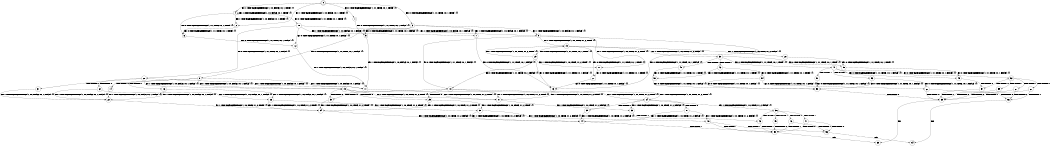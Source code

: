 digraph BCG {
size = "7, 10.5";
center = TRUE;
node [shape = circle];
0 [peripheries = 2];
0 -> 1 [label = "EX !0 !ATOMIC_EXCH_BRANCH (1, +1, TRUE, +0, 1, TRUE) !{}"];
0 -> 2 [label = "EX !1 !ATOMIC_EXCH_BRANCH (1, +0, FALSE, +0, 1, TRUE) !{}"];
0 -> 3 [label = "EX !0 !ATOMIC_EXCH_BRANCH (1, +1, TRUE, +0, 1, TRUE) !{}"];
0 -> 4 [label = "EX !1 !ATOMIC_EXCH_BRANCH (1, +0, FALSE, +0, 1, TRUE) !{}"];
1 -> 5 [label = "EX !0 !ATOMIC_EXCH_BRANCH (1, +1, TRUE, +0, 1, FALSE) !{}"];
2 -> 6 [label = "EX !0 !ATOMIC_EXCH_BRANCH (1, +1, TRUE, +0, 1, TRUE) !{}"];
3 -> 5 [label = "EX !0 !ATOMIC_EXCH_BRANCH (1, +1, TRUE, +0, 1, FALSE) !{}"];
3 -> 7 [label = "EX !1 !ATOMIC_EXCH_BRANCH (1, +0, FALSE, +0, 1, FALSE) !{}"];
3 -> 8 [label = "EX !0 !ATOMIC_EXCH_BRANCH (1, +1, TRUE, +0, 1, FALSE) !{}"];
3 -> 9 [label = "EX !1 !ATOMIC_EXCH_BRANCH (1, +0, FALSE, +0, 1, FALSE) !{}"];
4 -> 2 [label = "EX !1 !ATOMIC_EXCH_BRANCH (1, +0, FALSE, +0, 1, TRUE) !{}"];
4 -> 6 [label = "EX !0 !ATOMIC_EXCH_BRANCH (1, +1, TRUE, +0, 1, TRUE) !{}"];
4 -> 4 [label = "EX !1 !ATOMIC_EXCH_BRANCH (1, +0, FALSE, +0, 1, TRUE) !{}"];
4 -> 10 [label = "EX !0 !ATOMIC_EXCH_BRANCH (1, +1, TRUE, +0, 1, TRUE) !{}"];
5 -> 11 [label = "EX !1 !ATOMIC_EXCH_BRANCH (1, +0, FALSE, +0, 1, FALSE) !{}"];
6 -> 12 [label = "EX !0 !ATOMIC_EXCH_BRANCH (1, +1, TRUE, +0, 1, FALSE) !{}"];
7 -> 13 [label = "EX !0 !ATOMIC_EXCH_BRANCH (1, +1, TRUE, +0, 1, FALSE) !{}"];
8 -> 11 [label = "EX !1 !ATOMIC_EXCH_BRANCH (1, +0, FALSE, +0, 1, FALSE) !{}"];
8 -> 14 [label = "TERMINATE !0"];
8 -> 15 [label = "EX !1 !ATOMIC_EXCH_BRANCH (1, +0, FALSE, +0, 1, FALSE) !{}"];
8 -> 16 [label = "TERMINATE !0"];
9 -> 13 [label = "EX !0 !ATOMIC_EXCH_BRANCH (1, +1, TRUE, +0, 1, FALSE) !{}"];
9 -> 17 [label = "EX !1 !ATOMIC_EXCH_BRANCH (1, +0, TRUE, +1, 2, TRUE) !{}"];
9 -> 18 [label = "EX !0 !ATOMIC_EXCH_BRANCH (1, +1, TRUE, +0, 1, FALSE) !{}"];
9 -> 19 [label = "EX !1 !ATOMIC_EXCH_BRANCH (1, +0, TRUE, +1, 2, TRUE) !{}"];
10 -> 12 [label = "EX !0 !ATOMIC_EXCH_BRANCH (1, +1, TRUE, +0, 1, FALSE) !{}"];
10 -> 7 [label = "EX !1 !ATOMIC_EXCH_BRANCH (1, +0, FALSE, +0, 1, FALSE) !{}"];
10 -> 20 [label = "EX !0 !ATOMIC_EXCH_BRANCH (1, +1, TRUE, +0, 1, FALSE) !{}"];
10 -> 9 [label = "EX !1 !ATOMIC_EXCH_BRANCH (1, +0, FALSE, +0, 1, FALSE) !{}"];
11 -> 21 [label = "EX !1 !ATOMIC_EXCH_BRANCH (1, +0, TRUE, +1, 2, TRUE) !{}"];
12 -> 11 [label = "EX !1 !ATOMIC_EXCH_BRANCH (1, +0, FALSE, +0, 1, FALSE) !{}"];
13 -> 21 [label = "EX !1 !ATOMIC_EXCH_BRANCH (1, +0, TRUE, +1, 2, TRUE) !{}"];
14 -> 22 [label = "EX !1 !ATOMIC_EXCH_BRANCH (1, +0, FALSE, +0, 1, FALSE) !{}"];
15 -> 21 [label = "EX !1 !ATOMIC_EXCH_BRANCH (1, +0, TRUE, +1, 2, TRUE) !{}"];
15 -> 23 [label = "TERMINATE !0"];
15 -> 24 [label = "EX !1 !ATOMIC_EXCH_BRANCH (1, +0, TRUE, +1, 2, TRUE) !{}"];
15 -> 25 [label = "TERMINATE !0"];
16 -> 22 [label = "EX !1 !ATOMIC_EXCH_BRANCH (1, +0, FALSE, +0, 1, FALSE) !{}"];
16 -> 26 [label = "EX !1 !ATOMIC_EXCH_BRANCH (1, +0, FALSE, +0, 1, FALSE) !{}"];
17 -> 27 [label = "EX !0 !ATOMIC_EXCH_BRANCH (1, +1, TRUE, +0, 1, TRUE) !{}"];
18 -> 21 [label = "EX !1 !ATOMIC_EXCH_BRANCH (1, +0, TRUE, +1, 2, TRUE) !{}"];
18 -> 23 [label = "TERMINATE !0"];
18 -> 24 [label = "EX !1 !ATOMIC_EXCH_BRANCH (1, +0, TRUE, +1, 2, TRUE) !{}"];
18 -> 25 [label = "TERMINATE !0"];
19 -> 27 [label = "EX !0 !ATOMIC_EXCH_BRANCH (1, +1, TRUE, +0, 1, TRUE) !{}"];
19 -> 28 [label = "EX !1 !ATOMIC_EXCH_BRANCH (1, +0, TRUE, +1, 2, FALSE) !{}"];
19 -> 29 [label = "EX !0 !ATOMIC_EXCH_BRANCH (1, +1, TRUE, +0, 1, TRUE) !{}"];
19 -> 30 [label = "EX !1 !ATOMIC_EXCH_BRANCH (1, +0, TRUE, +1, 2, FALSE) !{}"];
20 -> 11 [label = "EX !1 !ATOMIC_EXCH_BRANCH (1, +0, FALSE, +0, 1, FALSE) !{}"];
20 -> 31 [label = "TERMINATE !0"];
20 -> 15 [label = "EX !1 !ATOMIC_EXCH_BRANCH (1, +0, FALSE, +0, 1, FALSE) !{}"];
20 -> 32 [label = "TERMINATE !0"];
21 -> 33 [label = "EX !1 !ATOMIC_EXCH_BRANCH (1, +0, TRUE, +1, 2, FALSE) !{}"];
22 -> 34 [label = "EX !1 !ATOMIC_EXCH_BRANCH (1, +0, TRUE, +1, 2, TRUE) !{}"];
23 -> 34 [label = "EX !1 !ATOMIC_EXCH_BRANCH (1, +0, TRUE, +1, 2, TRUE) !{}"];
24 -> 33 [label = "EX !1 !ATOMIC_EXCH_BRANCH (1, +0, TRUE, +1, 2, FALSE) !{}"];
24 -> 35 [label = "TERMINATE !0"];
24 -> 36 [label = "EX !1 !ATOMIC_EXCH_BRANCH (1, +0, TRUE, +1, 2, FALSE) !{}"];
24 -> 37 [label = "TERMINATE !0"];
25 -> 34 [label = "EX !1 !ATOMIC_EXCH_BRANCH (1, +0, TRUE, +1, 2, TRUE) !{}"];
25 -> 38 [label = "EX !1 !ATOMIC_EXCH_BRANCH (1, +0, TRUE, +1, 2, TRUE) !{}"];
26 -> 34 [label = "EX !1 !ATOMIC_EXCH_BRANCH (1, +0, TRUE, +1, 2, TRUE) !{}"];
26 -> 38 [label = "EX !1 !ATOMIC_EXCH_BRANCH (1, +0, TRUE, +1, 2, TRUE) !{}"];
27 -> 13 [label = "EX !0 !ATOMIC_EXCH_BRANCH (1, +1, TRUE, +0, 1, FALSE) !{}"];
28 -> 39 [label = "EX !0 !ATOMIC_EXCH_BRANCH (1, +1, TRUE, +0, 1, TRUE) !{}"];
29 -> 13 [label = "EX !0 !ATOMIC_EXCH_BRANCH (1, +1, TRUE, +0, 1, FALSE) !{}"];
29 -> 17 [label = "EX !1 !ATOMIC_EXCH_BRANCH (1, +0, TRUE, +1, 2, TRUE) !{}"];
29 -> 18 [label = "EX !0 !ATOMIC_EXCH_BRANCH (1, +1, TRUE, +0, 1, FALSE) !{}"];
29 -> 19 [label = "EX !1 !ATOMIC_EXCH_BRANCH (1, +0, TRUE, +1, 2, TRUE) !{}"];
30 -> 39 [label = "EX !0 !ATOMIC_EXCH_BRANCH (1, +1, TRUE, +0, 1, TRUE) !{}"];
30 -> 40 [label = "TERMINATE !1"];
30 -> 41 [label = "EX !0 !ATOMIC_EXCH_BRANCH (1, +1, TRUE, +0, 1, TRUE) !{}"];
30 -> 42 [label = "TERMINATE !1"];
31 -> 22 [label = "EX !1 !ATOMIC_EXCH_BRANCH (1, +0, FALSE, +0, 1, FALSE) !{}"];
32 -> 22 [label = "EX !1 !ATOMIC_EXCH_BRANCH (1, +0, FALSE, +0, 1, FALSE) !{}"];
32 -> 26 [label = "EX !1 !ATOMIC_EXCH_BRANCH (1, +0, FALSE, +0, 1, FALSE) !{}"];
33 -> 43 [label = "TERMINATE !0"];
34 -> 44 [label = "EX !1 !ATOMIC_EXCH_BRANCH (1, +0, TRUE, +1, 2, FALSE) !{}"];
35 -> 44 [label = "EX !1 !ATOMIC_EXCH_BRANCH (1, +0, TRUE, +1, 2, FALSE) !{}"];
36 -> 43 [label = "TERMINATE !0"];
36 -> 45 [label = "TERMINATE !1"];
36 -> 46 [label = "TERMINATE !0"];
36 -> 47 [label = "TERMINATE !1"];
37 -> 44 [label = "EX !1 !ATOMIC_EXCH_BRANCH (1, +0, TRUE, +1, 2, FALSE) !{}"];
37 -> 48 [label = "EX !1 !ATOMIC_EXCH_BRANCH (1, +0, TRUE, +1, 2, FALSE) !{}"];
38 -> 44 [label = "EX !1 !ATOMIC_EXCH_BRANCH (1, +0, TRUE, +1, 2, FALSE) !{}"];
38 -> 48 [label = "EX !1 !ATOMIC_EXCH_BRANCH (1, +0, TRUE, +1, 2, FALSE) !{}"];
39 -> 49 [label = "EX !0 !ATOMIC_EXCH_BRANCH (1, +1, TRUE, +0, 1, FALSE) !{}"];
40 -> 50 [label = "EX !0 !ATOMIC_EXCH_BRANCH (1, +1, TRUE, +0, 1, TRUE) !{}"];
41 -> 49 [label = "EX !0 !ATOMIC_EXCH_BRANCH (1, +1, TRUE, +0, 1, FALSE) !{}"];
41 -> 51 [label = "TERMINATE !1"];
41 -> 52 [label = "EX !0 !ATOMIC_EXCH_BRANCH (1, +1, TRUE, +0, 1, FALSE) !{}"];
41 -> 53 [label = "TERMINATE !1"];
42 -> 50 [label = "EX !0 !ATOMIC_EXCH_BRANCH (1, +1, TRUE, +0, 1, TRUE) !{}"];
42 -> 54 [label = "EX !0 !ATOMIC_EXCH_BRANCH (1, +1, TRUE, +0, 1, TRUE) !{}"];
43 -> 55 [label = "TERMINATE !1"];
44 -> 55 [label = "TERMINATE !1"];
45 -> 55 [label = "TERMINATE !0"];
46 -> 55 [label = "TERMINATE !1"];
46 -> 56 [label = "TERMINATE !1"];
47 -> 55 [label = "TERMINATE !0"];
47 -> 56 [label = "TERMINATE !0"];
48 -> 55 [label = "TERMINATE !1"];
48 -> 56 [label = "TERMINATE !1"];
49 -> 57 [label = "TERMINATE !0"];
50 -> 58 [label = "EX !0 !ATOMIC_EXCH_BRANCH (1, +1, TRUE, +0, 1, FALSE) !{}"];
51 -> 58 [label = "EX !0 !ATOMIC_EXCH_BRANCH (1, +1, TRUE, +0, 1, FALSE) !{}"];
52 -> 57 [label = "TERMINATE !0"];
52 -> 59 [label = "TERMINATE !1"];
52 -> 60 [label = "TERMINATE !0"];
52 -> 61 [label = "TERMINATE !1"];
53 -> 58 [label = "EX !0 !ATOMIC_EXCH_BRANCH (1, +1, TRUE, +0, 1, FALSE) !{}"];
53 -> 62 [label = "EX !0 !ATOMIC_EXCH_BRANCH (1, +1, TRUE, +0, 1, FALSE) !{}"];
54 -> 58 [label = "EX !0 !ATOMIC_EXCH_BRANCH (1, +1, TRUE, +0, 1, FALSE) !{}"];
54 -> 62 [label = "EX !0 !ATOMIC_EXCH_BRANCH (1, +1, TRUE, +0, 1, FALSE) !{}"];
55 -> 63 [label = "exit"];
56 -> 64 [label = "exit"];
57 -> 65 [label = "TERMINATE !1"];
58 -> 65 [label = "TERMINATE !0"];
59 -> 65 [label = "TERMINATE !0"];
60 -> 65 [label = "TERMINATE !1"];
60 -> 66 [label = "TERMINATE !1"];
61 -> 65 [label = "TERMINATE !0"];
61 -> 66 [label = "TERMINATE !0"];
62 -> 65 [label = "TERMINATE !0"];
62 -> 66 [label = "TERMINATE !0"];
65 -> 63 [label = "exit"];
66 -> 64 [label = "exit"];
}
